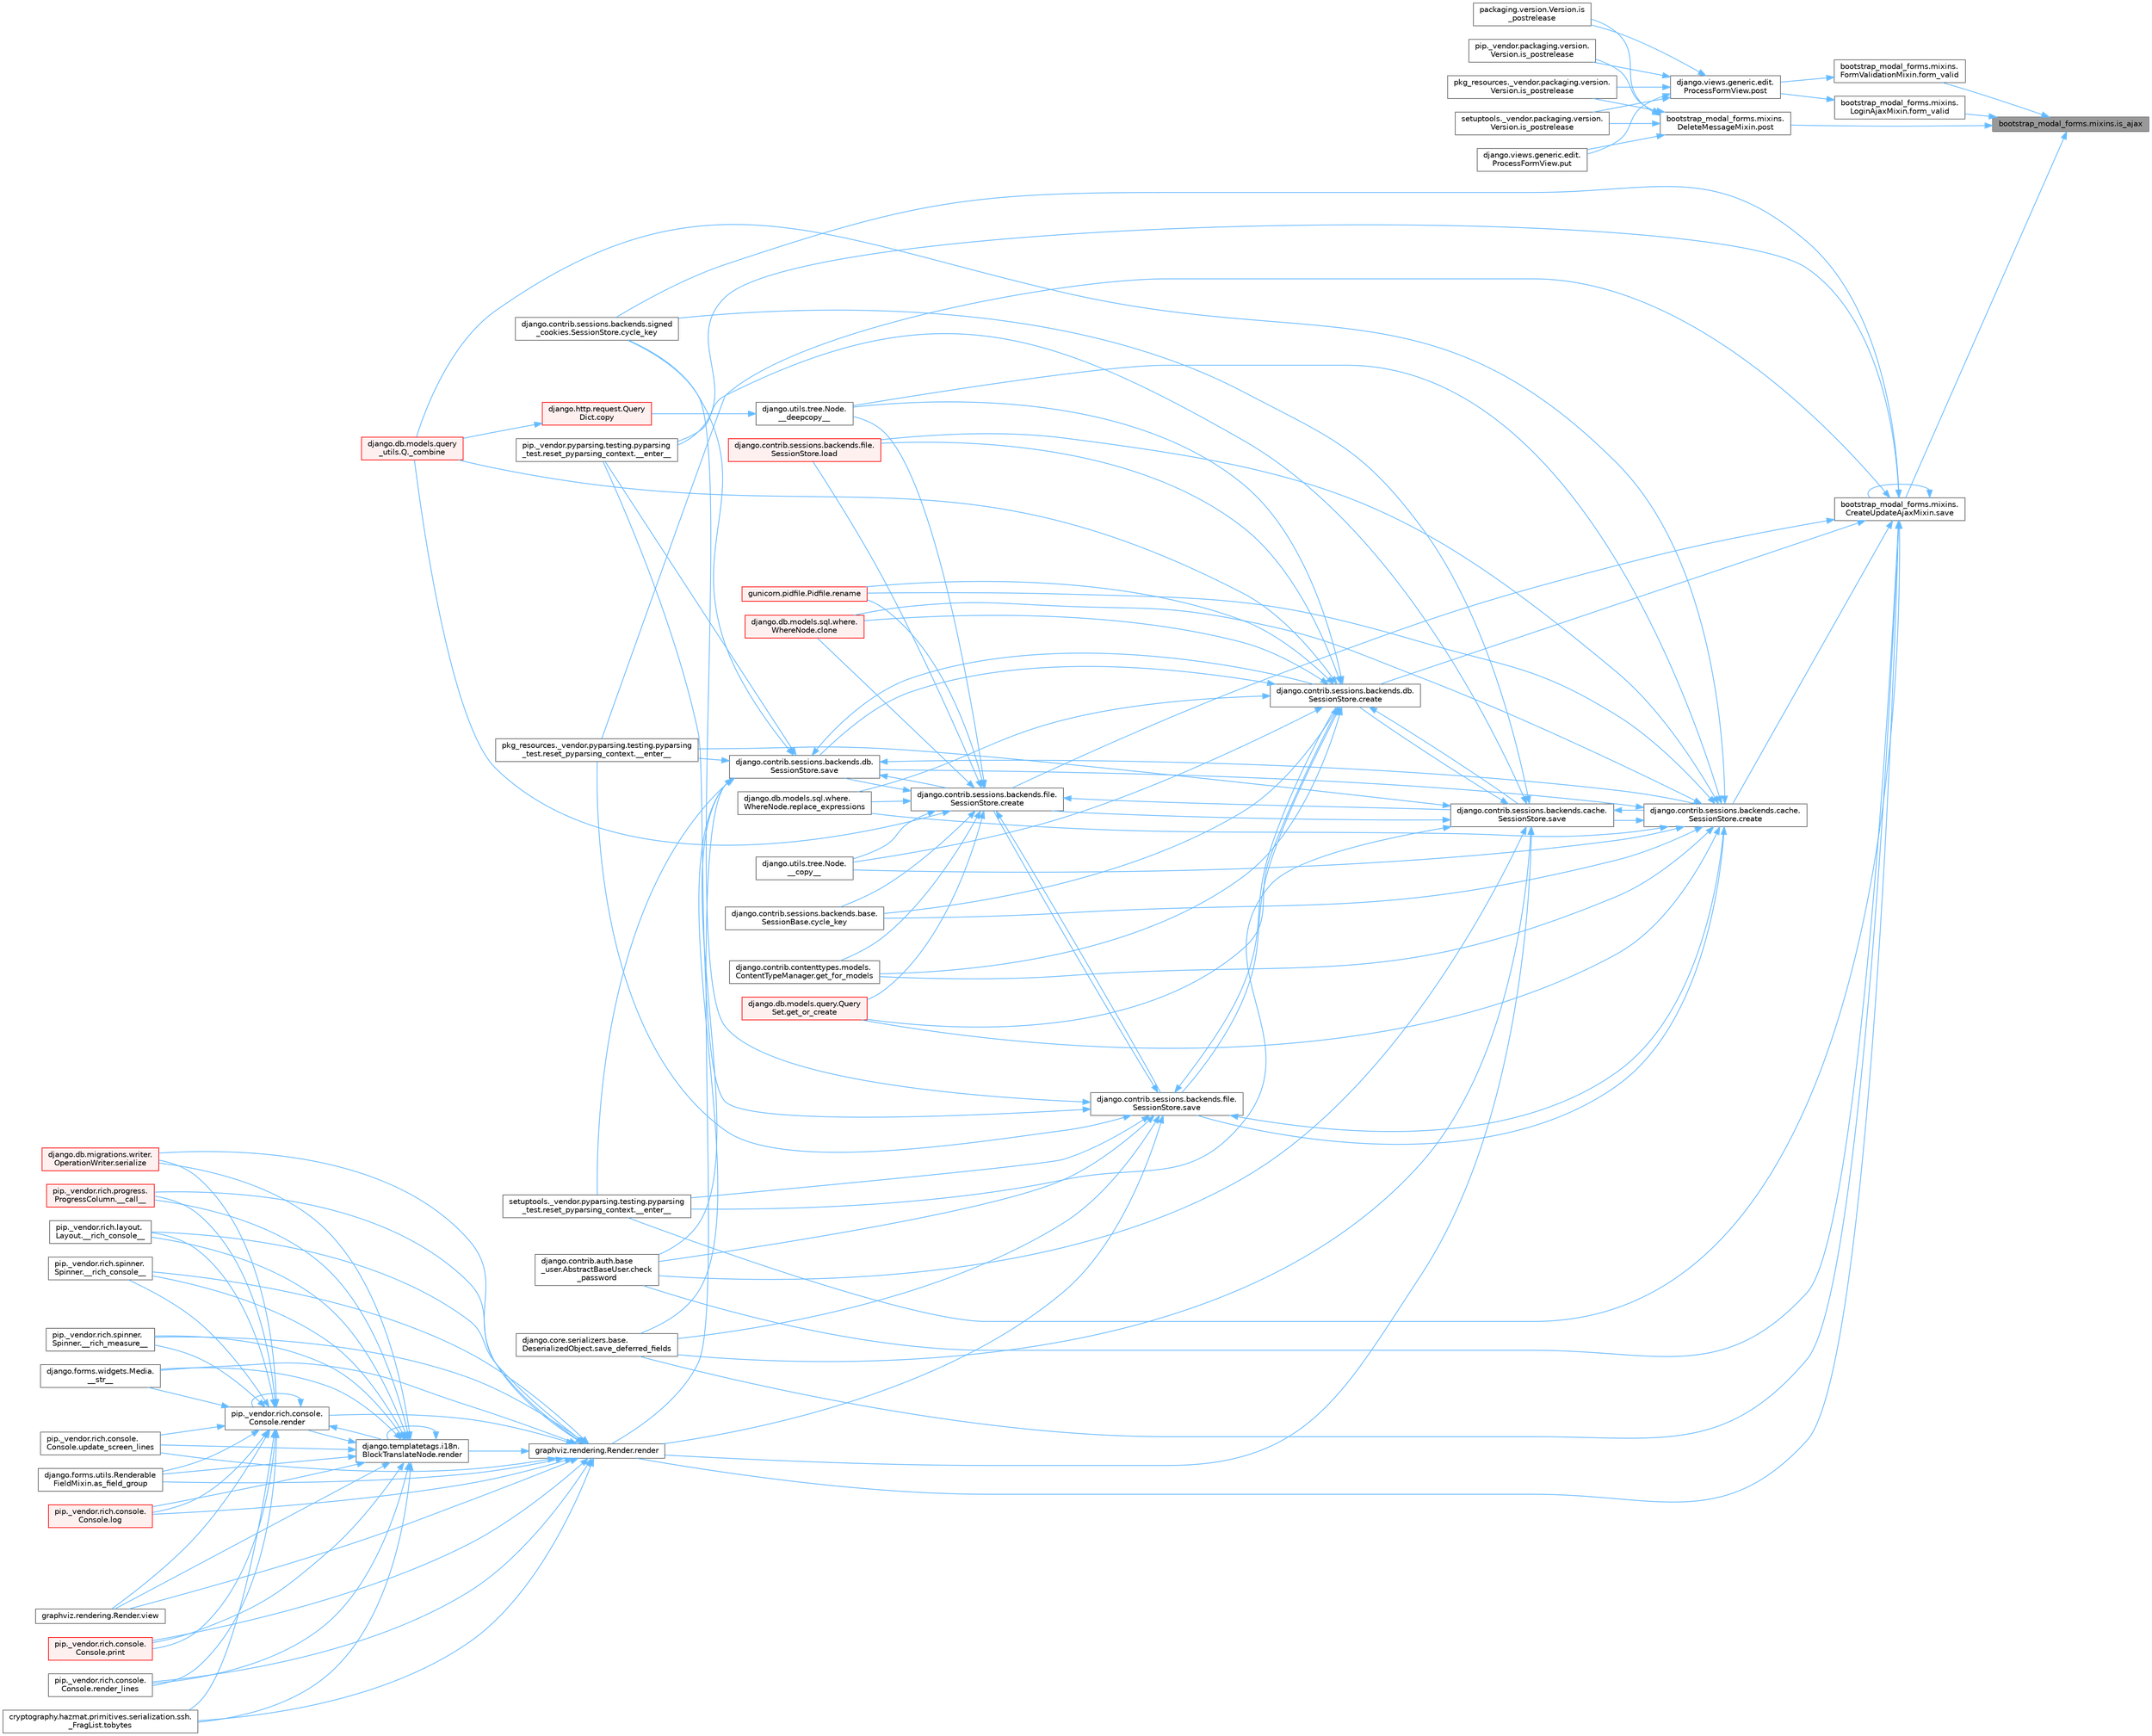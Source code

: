 digraph "bootstrap_modal_forms.mixins.is_ajax"
{
 // LATEX_PDF_SIZE
  bgcolor="transparent";
  edge [fontname=Helvetica,fontsize=10,labelfontname=Helvetica,labelfontsize=10];
  node [fontname=Helvetica,fontsize=10,shape=box,height=0.2,width=0.4];
  rankdir="RL";
  Node1 [id="Node000001",label="bootstrap_modal_forms.mixins.is_ajax",height=0.2,width=0.4,color="gray40", fillcolor="grey60", style="filled", fontcolor="black",tooltip=" "];
  Node1 -> Node2 [id="edge1_Node000001_Node000002",dir="back",color="steelblue1",style="solid",tooltip=" "];
  Node2 [id="Node000002",label="bootstrap_modal_forms.mixins.\lFormValidationMixin.form_valid",height=0.2,width=0.4,color="grey40", fillcolor="white", style="filled",URL="$classbootstrap__modal__forms_1_1mixins_1_1_form_validation_mixin.html#a415bfd631a922d1368281b015e04ba4c",tooltip=" "];
  Node2 -> Node3 [id="edge2_Node000002_Node000003",dir="back",color="steelblue1",style="solid",tooltip=" "];
  Node3 [id="Node000003",label="django.views.generic.edit.\lProcessFormView.post",height=0.2,width=0.4,color="grey40", fillcolor="white", style="filled",URL="$classdjango_1_1views_1_1generic_1_1edit_1_1_process_form_view.html#a6cf9ff8c9dd22e940a921672ddd1fa0e",tooltip=" "];
  Node3 -> Node4 [id="edge3_Node000003_Node000004",dir="back",color="steelblue1",style="solid",tooltip=" "];
  Node4 [id="Node000004",label="packaging.version.Version.is\l_postrelease",height=0.2,width=0.4,color="grey40", fillcolor="white", style="filled",URL="$classpackaging_1_1version_1_1_version.html#adfb53ca0004e704963c79aafdd5ac254",tooltip=" "];
  Node3 -> Node5 [id="edge4_Node000003_Node000005",dir="back",color="steelblue1",style="solid",tooltip=" "];
  Node5 [id="Node000005",label="pip._vendor.packaging.version.\lVersion.is_postrelease",height=0.2,width=0.4,color="grey40", fillcolor="white", style="filled",URL="$classpip_1_1__vendor_1_1packaging_1_1version_1_1_version.html#a13ff52f4a2a330c24d84da8669cba0f3",tooltip=" "];
  Node3 -> Node6 [id="edge5_Node000003_Node000006",dir="back",color="steelblue1",style="solid",tooltip=" "];
  Node6 [id="Node000006",label="pkg_resources._vendor.packaging.version.\lVersion.is_postrelease",height=0.2,width=0.4,color="grey40", fillcolor="white", style="filled",URL="$classpkg__resources_1_1__vendor_1_1packaging_1_1version_1_1_version.html#a3e7f7c2c0c5a5401fd6b3dc67beb8d1d",tooltip=" "];
  Node3 -> Node7 [id="edge6_Node000003_Node000007",dir="back",color="steelblue1",style="solid",tooltip=" "];
  Node7 [id="Node000007",label="setuptools._vendor.packaging.version.\lVersion.is_postrelease",height=0.2,width=0.4,color="grey40", fillcolor="white", style="filled",URL="$classsetuptools_1_1__vendor_1_1packaging_1_1version_1_1_version.html#a5647516e2057e8ec08c323424ddaab70",tooltip=" "];
  Node3 -> Node8 [id="edge7_Node000003_Node000008",dir="back",color="steelblue1",style="solid",tooltip=" "];
  Node8 [id="Node000008",label="django.views.generic.edit.\lProcessFormView.put",height=0.2,width=0.4,color="grey40", fillcolor="white", style="filled",URL="$classdjango_1_1views_1_1generic_1_1edit_1_1_process_form_view.html#aca9b521620af475d8ce7abc52d04694d",tooltip=" "];
  Node1 -> Node9 [id="edge8_Node000001_Node000009",dir="back",color="steelblue1",style="solid",tooltip=" "];
  Node9 [id="Node000009",label="bootstrap_modal_forms.mixins.\lLoginAjaxMixin.form_valid",height=0.2,width=0.4,color="grey40", fillcolor="white", style="filled",URL="$classbootstrap__modal__forms_1_1mixins_1_1_login_ajax_mixin.html#a1cba170b69b7fd25ca43d399c808725e",tooltip=" "];
  Node9 -> Node3 [id="edge9_Node000009_Node000003",dir="back",color="steelblue1",style="solid",tooltip=" "];
  Node1 -> Node10 [id="edge10_Node000001_Node000010",dir="back",color="steelblue1",style="solid",tooltip=" "];
  Node10 [id="Node000010",label="bootstrap_modal_forms.mixins.\lDeleteMessageMixin.post",height=0.2,width=0.4,color="grey40", fillcolor="white", style="filled",URL="$classbootstrap__modal__forms_1_1mixins_1_1_delete_message_mixin.html#a23430f474251a10815ad23e333795187",tooltip=" "];
  Node10 -> Node4 [id="edge11_Node000010_Node000004",dir="back",color="steelblue1",style="solid",tooltip=" "];
  Node10 -> Node5 [id="edge12_Node000010_Node000005",dir="back",color="steelblue1",style="solid",tooltip=" "];
  Node10 -> Node6 [id="edge13_Node000010_Node000006",dir="back",color="steelblue1",style="solid",tooltip=" "];
  Node10 -> Node7 [id="edge14_Node000010_Node000007",dir="back",color="steelblue1",style="solid",tooltip=" "];
  Node10 -> Node8 [id="edge15_Node000010_Node000008",dir="back",color="steelblue1",style="solid",tooltip=" "];
  Node1 -> Node11 [id="edge16_Node000001_Node000011",dir="back",color="steelblue1",style="solid",tooltip=" "];
  Node11 [id="Node000011",label="bootstrap_modal_forms.mixins.\lCreateUpdateAjaxMixin.save",height=0.2,width=0.4,color="grey40", fillcolor="white", style="filled",URL="$classbootstrap__modal__forms_1_1mixins_1_1_create_update_ajax_mixin.html#a73802e22b07bb7f59fed2c52ddb6f781",tooltip=" "];
  Node11 -> Node12 [id="edge17_Node000011_Node000012",dir="back",color="steelblue1",style="solid",tooltip=" "];
  Node12 [id="Node000012",label="pip._vendor.pyparsing.testing.pyparsing\l_test.reset_pyparsing_context.__enter__",height=0.2,width=0.4,color="grey40", fillcolor="white", style="filled",URL="$classpip_1_1__vendor_1_1pyparsing_1_1testing_1_1pyparsing__test_1_1reset__pyparsing__context.html#a3d39d97a0d95a9b46c987e6dff52b7c0",tooltip=" "];
  Node11 -> Node13 [id="edge18_Node000011_Node000013",dir="back",color="steelblue1",style="solid",tooltip=" "];
  Node13 [id="Node000013",label="pkg_resources._vendor.pyparsing.testing.pyparsing\l_test.reset_pyparsing_context.__enter__",height=0.2,width=0.4,color="grey40", fillcolor="white", style="filled",URL="$classpkg__resources_1_1__vendor_1_1pyparsing_1_1testing_1_1pyparsing__test_1_1reset__pyparsing__context.html#a8d8360c033ccc7296fb9323a07cdeb25",tooltip=" "];
  Node11 -> Node14 [id="edge19_Node000011_Node000014",dir="back",color="steelblue1",style="solid",tooltip=" "];
  Node14 [id="Node000014",label="setuptools._vendor.pyparsing.testing.pyparsing\l_test.reset_pyparsing_context.__enter__",height=0.2,width=0.4,color="grey40", fillcolor="white", style="filled",URL="$classsetuptools_1_1__vendor_1_1pyparsing_1_1testing_1_1pyparsing__test_1_1reset__pyparsing__context.html#a436e2ea8355c86505c8cfdae81714c7c",tooltip=" "];
  Node11 -> Node15 [id="edge20_Node000011_Node000015",dir="back",color="steelblue1",style="solid",tooltip=" "];
  Node15 [id="Node000015",label="django.contrib.auth.base\l_user.AbstractBaseUser.check\l_password",height=0.2,width=0.4,color="grey40", fillcolor="white", style="filled",URL="$classdjango_1_1contrib_1_1auth_1_1base__user_1_1_abstract_base_user.html#aaa9bb7fa5353bc1917dbd7f87b63321a",tooltip=" "];
  Node11 -> Node16 [id="edge21_Node000011_Node000016",dir="back",color="steelblue1",style="solid",tooltip=" "];
  Node16 [id="Node000016",label="django.contrib.sessions.backends.cache.\lSessionStore.create",height=0.2,width=0.4,color="grey40", fillcolor="white", style="filled",URL="$classdjango_1_1contrib_1_1sessions_1_1backends_1_1cache_1_1_session_store.html#a38c9efbdb5115fd1820ae198b767c39c",tooltip=" "];
  Node16 -> Node17 [id="edge22_Node000016_Node000017",dir="back",color="steelblue1",style="solid",tooltip=" "];
  Node17 [id="Node000017",label="django.utils.tree.Node.\l__copy__",height=0.2,width=0.4,color="grey40", fillcolor="white", style="filled",URL="$classdjango_1_1utils_1_1tree_1_1_node.html#abae878f6b4500b8b241c23d8fac46e63",tooltip=" "];
  Node16 -> Node18 [id="edge23_Node000016_Node000018",dir="back",color="steelblue1",style="solid",tooltip=" "];
  Node18 [id="Node000018",label="django.utils.tree.Node.\l__deepcopy__",height=0.2,width=0.4,color="grey40", fillcolor="white", style="filled",URL="$classdjango_1_1utils_1_1tree_1_1_node.html#a38840c46ded3963808edbeec90765d6b",tooltip=" "];
  Node18 -> Node19 [id="edge24_Node000018_Node000019",dir="back",color="steelblue1",style="solid",tooltip=" "];
  Node19 [id="Node000019",label="django.http.request.Query\lDict.copy",height=0.2,width=0.4,color="red", fillcolor="#FFF0F0", style="filled",URL="$classdjango_1_1http_1_1request_1_1_query_dict.html#ada9e4956e62868c5587b9ffde7b358b5",tooltip=" "];
  Node19 -> Node161 [id="edge25_Node000019_Node000161",dir="back",color="steelblue1",style="solid",tooltip=" "];
  Node161 [id="Node000161",label="django.db.models.query\l_utils.Q._combine",height=0.2,width=0.4,color="red", fillcolor="#FFF0F0", style="filled",URL="$classdjango_1_1db_1_1models_1_1query__utils_1_1_q.html#ade621b98231b73615e1aa3a726560c55",tooltip=" "];
  Node16 -> Node161 [id="edge26_Node000016_Node000161",dir="back",color="steelblue1",style="solid",tooltip=" "];
  Node16 -> Node309 [id="edge27_Node000016_Node000309",dir="back",color="steelblue1",style="solid",tooltip=" "];
  Node309 [id="Node000309",label="django.db.models.sql.where.\lWhereNode.clone",height=0.2,width=0.4,color="red", fillcolor="#FFF0F0", style="filled",URL="$classdjango_1_1db_1_1models_1_1sql_1_1where_1_1_where_node.html#a0faff63950b774ce4ad391ea1f6b6d2c",tooltip=" "];
  Node16 -> Node39 [id="edge28_Node000016_Node000039",dir="back",color="steelblue1",style="solid",tooltip=" "];
  Node39 [id="Node000039",label="django.contrib.sessions.backends.base.\lSessionBase.cycle_key",height=0.2,width=0.4,color="grey40", fillcolor="white", style="filled",URL="$classdjango_1_1contrib_1_1sessions_1_1backends_1_1base_1_1_session_base.html#a6955e9bebe4e5b7d463bccfcf9181016",tooltip=" "];
  Node16 -> Node338 [id="edge29_Node000016_Node000338",dir="back",color="steelblue1",style="solid",tooltip=" "];
  Node338 [id="Node000338",label="django.contrib.contenttypes.models.\lContentTypeManager.get_for_models",height=0.2,width=0.4,color="grey40", fillcolor="white", style="filled",URL="$classdjango_1_1contrib_1_1contenttypes_1_1models_1_1_content_type_manager.html#a541a2e215680799739b6f8c1b19ddda4",tooltip=" "];
  Node16 -> Node339 [id="edge30_Node000016_Node000339",dir="back",color="steelblue1",style="solid",tooltip=" "];
  Node339 [id="Node000339",label="django.db.models.query.Query\lSet.get_or_create",height=0.2,width=0.4,color="red", fillcolor="#FFF0F0", style="filled",URL="$classdjango_1_1db_1_1models_1_1query_1_1_query_set.html#a0f727927ec4d1b9f3087b831cc911c59",tooltip=" "];
  Node16 -> Node326 [id="edge31_Node000016_Node000326",dir="back",color="steelblue1",style="solid",tooltip=" "];
  Node326 [id="Node000326",label="django.contrib.sessions.backends.file.\lSessionStore.load",height=0.2,width=0.4,color="red", fillcolor="#FFF0F0", style="filled",URL="$classdjango_1_1contrib_1_1sessions_1_1backends_1_1file_1_1_session_store.html#a408fa63512306fbaa7bbb62742f0295f",tooltip=" "];
  Node16 -> Node341 [id="edge32_Node000016_Node000341",dir="back",color="steelblue1",style="solid",tooltip=" "];
  Node341 [id="Node000341",label="gunicorn.pidfile.Pidfile.rename",height=0.2,width=0.4,color="red", fillcolor="#FFF0F0", style="filled",URL="$classgunicorn_1_1pidfile_1_1_pidfile.html#af03623bf56b92f594700ba5e5f25bc76",tooltip=" "];
  Node16 -> Node343 [id="edge33_Node000016_Node000343",dir="back",color="steelblue1",style="solid",tooltip=" "];
  Node343 [id="Node000343",label="django.db.models.sql.where.\lWhereNode.replace_expressions",height=0.2,width=0.4,color="grey40", fillcolor="white", style="filled",URL="$classdjango_1_1db_1_1models_1_1sql_1_1where_1_1_where_node.html#a1cc3580a7f4a51605b52ae4a9653b3ac",tooltip=" "];
  Node16 -> Node344 [id="edge34_Node000016_Node000344",dir="back",color="steelblue1",style="solid",tooltip=" "];
  Node344 [id="Node000344",label="django.contrib.sessions.backends.cache.\lSessionStore.save",height=0.2,width=0.4,color="grey40", fillcolor="white", style="filled",URL="$classdjango_1_1contrib_1_1sessions_1_1backends_1_1cache_1_1_session_store.html#a67e81d959c24e3a84b1e755a9a861c53",tooltip=" "];
  Node344 -> Node12 [id="edge35_Node000344_Node000012",dir="back",color="steelblue1",style="solid",tooltip=" "];
  Node344 -> Node13 [id="edge36_Node000344_Node000013",dir="back",color="steelblue1",style="solid",tooltip=" "];
  Node344 -> Node14 [id="edge37_Node000344_Node000014",dir="back",color="steelblue1",style="solid",tooltip=" "];
  Node344 -> Node15 [id="edge38_Node000344_Node000015",dir="back",color="steelblue1",style="solid",tooltip=" "];
  Node344 -> Node16 [id="edge39_Node000344_Node000016",dir="back",color="steelblue1",style="solid",tooltip=" "];
  Node344 -> Node308 [id="edge40_Node000344_Node000308",dir="back",color="steelblue1",style="solid",tooltip=" "];
  Node308 [id="Node000308",label="django.contrib.sessions.backends.db.\lSessionStore.create",height=0.2,width=0.4,color="grey40", fillcolor="white", style="filled",URL="$classdjango_1_1contrib_1_1sessions_1_1backends_1_1db_1_1_session_store.html#a4a98c0168c61e75be58e279660aa6ce4",tooltip=" "];
  Node308 -> Node17 [id="edge41_Node000308_Node000017",dir="back",color="steelblue1",style="solid",tooltip=" "];
  Node308 -> Node18 [id="edge42_Node000308_Node000018",dir="back",color="steelblue1",style="solid",tooltip=" "];
  Node308 -> Node161 [id="edge43_Node000308_Node000161",dir="back",color="steelblue1",style="solid",tooltip=" "];
  Node308 -> Node309 [id="edge44_Node000308_Node000309",dir="back",color="steelblue1",style="solid",tooltip=" "];
  Node308 -> Node39 [id="edge45_Node000308_Node000039",dir="back",color="steelblue1",style="solid",tooltip=" "];
  Node308 -> Node338 [id="edge46_Node000308_Node000338",dir="back",color="steelblue1",style="solid",tooltip=" "];
  Node308 -> Node339 [id="edge47_Node000308_Node000339",dir="back",color="steelblue1",style="solid",tooltip=" "];
  Node308 -> Node326 [id="edge48_Node000308_Node000326",dir="back",color="steelblue1",style="solid",tooltip=" "];
  Node308 -> Node341 [id="edge49_Node000308_Node000341",dir="back",color="steelblue1",style="solid",tooltip=" "];
  Node308 -> Node343 [id="edge50_Node000308_Node000343",dir="back",color="steelblue1",style="solid",tooltip=" "];
  Node308 -> Node344 [id="edge51_Node000308_Node000344",dir="back",color="steelblue1",style="solid",tooltip=" "];
  Node308 -> Node307 [id="edge52_Node000308_Node000307",dir="back",color="steelblue1",style="solid",tooltip=" "];
  Node307 [id="Node000307",label="django.contrib.sessions.backends.db.\lSessionStore.save",height=0.2,width=0.4,color="grey40", fillcolor="white", style="filled",URL="$classdjango_1_1contrib_1_1sessions_1_1backends_1_1db_1_1_session_store.html#a68a6b4f159bd3dc969ec80b34c1622af",tooltip=" "];
  Node307 -> Node12 [id="edge53_Node000307_Node000012",dir="back",color="steelblue1",style="solid",tooltip=" "];
  Node307 -> Node13 [id="edge54_Node000307_Node000013",dir="back",color="steelblue1",style="solid",tooltip=" "];
  Node307 -> Node14 [id="edge55_Node000307_Node000014",dir="back",color="steelblue1",style="solid",tooltip=" "];
  Node307 -> Node15 [id="edge56_Node000307_Node000015",dir="back",color="steelblue1",style="solid",tooltip=" "];
  Node307 -> Node16 [id="edge57_Node000307_Node000016",dir="back",color="steelblue1",style="solid",tooltip=" "];
  Node307 -> Node308 [id="edge58_Node000307_Node000308",dir="back",color="steelblue1",style="solid",tooltip=" "];
  Node307 -> Node337 [id="edge59_Node000307_Node000337",dir="back",color="steelblue1",style="solid",tooltip=" "];
  Node337 [id="Node000337",label="django.contrib.sessions.backends.file.\lSessionStore.create",height=0.2,width=0.4,color="grey40", fillcolor="white", style="filled",URL="$classdjango_1_1contrib_1_1sessions_1_1backends_1_1file_1_1_session_store.html#a6624db6a37dfff490f837047e0a60dda",tooltip=" "];
  Node337 -> Node17 [id="edge60_Node000337_Node000017",dir="back",color="steelblue1",style="solid",tooltip=" "];
  Node337 -> Node18 [id="edge61_Node000337_Node000018",dir="back",color="steelblue1",style="solid",tooltip=" "];
  Node337 -> Node161 [id="edge62_Node000337_Node000161",dir="back",color="steelblue1",style="solid",tooltip=" "];
  Node337 -> Node309 [id="edge63_Node000337_Node000309",dir="back",color="steelblue1",style="solid",tooltip=" "];
  Node337 -> Node39 [id="edge64_Node000337_Node000039",dir="back",color="steelblue1",style="solid",tooltip=" "];
  Node337 -> Node338 [id="edge65_Node000337_Node000338",dir="back",color="steelblue1",style="solid",tooltip=" "];
  Node337 -> Node339 [id="edge66_Node000337_Node000339",dir="back",color="steelblue1",style="solid",tooltip=" "];
  Node337 -> Node326 [id="edge67_Node000337_Node000326",dir="back",color="steelblue1",style="solid",tooltip=" "];
  Node337 -> Node341 [id="edge68_Node000337_Node000341",dir="back",color="steelblue1",style="solid",tooltip=" "];
  Node337 -> Node343 [id="edge69_Node000337_Node000343",dir="back",color="steelblue1",style="solid",tooltip=" "];
  Node337 -> Node344 [id="edge70_Node000337_Node000344",dir="back",color="steelblue1",style="solid",tooltip=" "];
  Node337 -> Node307 [id="edge71_Node000337_Node000307",dir="back",color="steelblue1",style="solid",tooltip=" "];
  Node337 -> Node1133 [id="edge72_Node000337_Node001133",dir="back",color="steelblue1",style="solid",tooltip=" "];
  Node1133 [id="Node001133",label="django.contrib.sessions.backends.file.\lSessionStore.save",height=0.2,width=0.4,color="grey40", fillcolor="white", style="filled",URL="$classdjango_1_1contrib_1_1sessions_1_1backends_1_1file_1_1_session_store.html#af170f9c112376eb1627509287bf9620f",tooltip=" "];
  Node1133 -> Node12 [id="edge73_Node001133_Node000012",dir="back",color="steelblue1",style="solid",tooltip=" "];
  Node1133 -> Node13 [id="edge74_Node001133_Node000013",dir="back",color="steelblue1",style="solid",tooltip=" "];
  Node1133 -> Node14 [id="edge75_Node001133_Node000014",dir="back",color="steelblue1",style="solid",tooltip=" "];
  Node1133 -> Node15 [id="edge76_Node001133_Node000015",dir="back",color="steelblue1",style="solid",tooltip=" "];
  Node1133 -> Node16 [id="edge77_Node001133_Node000016",dir="back",color="steelblue1",style="solid",tooltip=" "];
  Node1133 -> Node308 [id="edge78_Node001133_Node000308",dir="back",color="steelblue1",style="solid",tooltip=" "];
  Node1133 -> Node337 [id="edge79_Node001133_Node000337",dir="back",color="steelblue1",style="solid",tooltip=" "];
  Node1133 -> Node345 [id="edge80_Node001133_Node000345",dir="back",color="steelblue1",style="solid",tooltip=" "];
  Node345 [id="Node000345",label="django.contrib.sessions.backends.signed\l_cookies.SessionStore.cycle_key",height=0.2,width=0.4,color="grey40", fillcolor="white", style="filled",URL="$classdjango_1_1contrib_1_1sessions_1_1backends_1_1signed__cookies_1_1_session_store.html#abf8e71313b847459c30f19e691c25a93",tooltip=" "];
  Node1133 -> Node346 [id="edge81_Node001133_Node000346",dir="back",color="steelblue1",style="solid",tooltip=" "];
  Node346 [id="Node000346",label="graphviz.rendering.Render.render",height=0.2,width=0.4,color="grey40", fillcolor="white", style="filled",URL="$classgraphviz_1_1rendering_1_1_render.html#a0249d6538d64a6b59b1bed64d4636456",tooltip=" "];
  Node346 -> Node347 [id="edge82_Node000346_Node000347",dir="back",color="steelblue1",style="solid",tooltip=" "];
  Node347 [id="Node000347",label="pip._vendor.rich.progress.\lProgressColumn.__call__",height=0.2,width=0.4,color="red", fillcolor="#FFF0F0", style="filled",URL="$classpip_1_1__vendor_1_1rich_1_1progress_1_1_progress_column.html#ae0c399be74222f949edb0fa5324cf6ea",tooltip=" "];
  Node346 -> Node348 [id="edge83_Node000346_Node000348",dir="back",color="steelblue1",style="solid",tooltip=" "];
  Node348 [id="Node000348",label="pip._vendor.rich.layout.\lLayout.__rich_console__",height=0.2,width=0.4,color="grey40", fillcolor="white", style="filled",URL="$classpip_1_1__vendor_1_1rich_1_1layout_1_1_layout.html#ac39cb3d17d2b0324ee1b0dada41a3ebd",tooltip=" "];
  Node346 -> Node349 [id="edge84_Node000346_Node000349",dir="back",color="steelblue1",style="solid",tooltip=" "];
  Node349 [id="Node000349",label="pip._vendor.rich.spinner.\lSpinner.__rich_console__",height=0.2,width=0.4,color="grey40", fillcolor="white", style="filled",URL="$classpip_1_1__vendor_1_1rich_1_1spinner_1_1_spinner.html#a6883d8dced19ac48d4dfc74f776357fd",tooltip=" "];
  Node346 -> Node350 [id="edge85_Node000346_Node000350",dir="back",color="steelblue1",style="solid",tooltip=" "];
  Node350 [id="Node000350",label="pip._vendor.rich.spinner.\lSpinner.__rich_measure__",height=0.2,width=0.4,color="grey40", fillcolor="white", style="filled",URL="$classpip_1_1__vendor_1_1rich_1_1spinner_1_1_spinner.html#a89745682c823c44a31bae8e8d07869f5",tooltip=" "];
  Node346 -> Node351 [id="edge86_Node000346_Node000351",dir="back",color="steelblue1",style="solid",tooltip=" "];
  Node351 [id="Node000351",label="django.forms.widgets.Media.\l__str__",height=0.2,width=0.4,color="grey40", fillcolor="white", style="filled",URL="$classdjango_1_1forms_1_1widgets_1_1_media.html#ae1651710548a7d9f14f036d035012d21",tooltip=" "];
  Node346 -> Node352 [id="edge87_Node000346_Node000352",dir="back",color="steelblue1",style="solid",tooltip=" "];
  Node352 [id="Node000352",label="django.forms.utils.Renderable\lFieldMixin.as_field_group",height=0.2,width=0.4,color="grey40", fillcolor="white", style="filled",URL="$classdjango_1_1forms_1_1utils_1_1_renderable_field_mixin.html#a1e9a1b4f790ea694431554267fd5d74c",tooltip=" "];
  Node346 -> Node353 [id="edge88_Node000346_Node000353",dir="back",color="steelblue1",style="solid",tooltip=" "];
  Node353 [id="Node000353",label="pip._vendor.rich.console.\lConsole.log",height=0.2,width=0.4,color="red", fillcolor="#FFF0F0", style="filled",URL="$classpip_1_1__vendor_1_1rich_1_1console_1_1_console.html#af9c77e39f9413fc2b134c60cfa23b0f1",tooltip=" "];
  Node346 -> Node476 [id="edge89_Node000346_Node000476",dir="back",color="steelblue1",style="solid",tooltip=" "];
  Node476 [id="Node000476",label="pip._vendor.rich.console.\lConsole.print",height=0.2,width=0.4,color="red", fillcolor="#FFF0F0", style="filled",URL="$classpip_1_1__vendor_1_1rich_1_1console_1_1_console.html#af954370cdbb49236b597f2c11064549d",tooltip=" "];
  Node346 -> Node867 [id="edge90_Node000346_Node000867",dir="back",color="steelblue1",style="solid",tooltip=" "];
  Node867 [id="Node000867",label="django.templatetags.i18n.\lBlockTranslateNode.render",height=0.2,width=0.4,color="grey40", fillcolor="white", style="filled",URL="$classdjango_1_1templatetags_1_1i18n_1_1_block_translate_node.html#aaf05bebfd02c1c4b676387ada0357832",tooltip=" "];
  Node867 -> Node347 [id="edge91_Node000867_Node000347",dir="back",color="steelblue1",style="solid",tooltip=" "];
  Node867 -> Node348 [id="edge92_Node000867_Node000348",dir="back",color="steelblue1",style="solid",tooltip=" "];
  Node867 -> Node349 [id="edge93_Node000867_Node000349",dir="back",color="steelblue1",style="solid",tooltip=" "];
  Node867 -> Node350 [id="edge94_Node000867_Node000350",dir="back",color="steelblue1",style="solid",tooltip=" "];
  Node867 -> Node351 [id="edge95_Node000867_Node000351",dir="back",color="steelblue1",style="solid",tooltip=" "];
  Node867 -> Node352 [id="edge96_Node000867_Node000352",dir="back",color="steelblue1",style="solid",tooltip=" "];
  Node867 -> Node353 [id="edge97_Node000867_Node000353",dir="back",color="steelblue1",style="solid",tooltip=" "];
  Node867 -> Node476 [id="edge98_Node000867_Node000476",dir="back",color="steelblue1",style="solid",tooltip=" "];
  Node867 -> Node867 [id="edge99_Node000867_Node000867",dir="back",color="steelblue1",style="solid",tooltip=" "];
  Node867 -> Node868 [id="edge100_Node000867_Node000868",dir="back",color="steelblue1",style="solid",tooltip=" "];
  Node868 [id="Node000868",label="pip._vendor.rich.console.\lConsole.render",height=0.2,width=0.4,color="grey40", fillcolor="white", style="filled",URL="$classpip_1_1__vendor_1_1rich_1_1console_1_1_console.html#a9551b8254c573105adde80622393a938",tooltip=" "];
  Node868 -> Node347 [id="edge101_Node000868_Node000347",dir="back",color="steelblue1",style="solid",tooltip=" "];
  Node868 -> Node348 [id="edge102_Node000868_Node000348",dir="back",color="steelblue1",style="solid",tooltip=" "];
  Node868 -> Node349 [id="edge103_Node000868_Node000349",dir="back",color="steelblue1",style="solid",tooltip=" "];
  Node868 -> Node350 [id="edge104_Node000868_Node000350",dir="back",color="steelblue1",style="solid",tooltip=" "];
  Node868 -> Node351 [id="edge105_Node000868_Node000351",dir="back",color="steelblue1",style="solid",tooltip=" "];
  Node868 -> Node352 [id="edge106_Node000868_Node000352",dir="back",color="steelblue1",style="solid",tooltip=" "];
  Node868 -> Node353 [id="edge107_Node000868_Node000353",dir="back",color="steelblue1",style="solid",tooltip=" "];
  Node868 -> Node476 [id="edge108_Node000868_Node000476",dir="back",color="steelblue1",style="solid",tooltip=" "];
  Node868 -> Node867 [id="edge109_Node000868_Node000867",dir="back",color="steelblue1",style="solid",tooltip=" "];
  Node868 -> Node868 [id="edge110_Node000868_Node000868",dir="back",color="steelblue1",style="solid",tooltip=" "];
  Node868 -> Node869 [id="edge111_Node000868_Node000869",dir="back",color="steelblue1",style="solid",tooltip=" "];
  Node869 [id="Node000869",label="pip._vendor.rich.console.\lConsole.render_lines",height=0.2,width=0.4,color="grey40", fillcolor="white", style="filled",URL="$classpip_1_1__vendor_1_1rich_1_1console_1_1_console.html#a5818808a49db20c5bee6986425f96f14",tooltip=" "];
  Node868 -> Node870 [id="edge112_Node000868_Node000870",dir="back",color="steelblue1",style="solid",tooltip=" "];
  Node870 [id="Node000870",label="django.db.migrations.writer.\lOperationWriter.serialize",height=0.2,width=0.4,color="red", fillcolor="#FFF0F0", style="filled",URL="$classdjango_1_1db_1_1migrations_1_1writer_1_1_operation_writer.html#a866e8d13e1c54a35d74e9a6b0383b2f8",tooltip=" "];
  Node868 -> Node1213 [id="edge113_Node000868_Node001213",dir="back",color="steelblue1",style="solid",tooltip=" "];
  Node1213 [id="Node001213",label="cryptography.hazmat.primitives.serialization.ssh.\l_FragList.tobytes",height=0.2,width=0.4,color="grey40", fillcolor="white", style="filled",URL="$classcryptography_1_1hazmat_1_1primitives_1_1serialization_1_1ssh_1_1___frag_list.html#a195dd4e7c741624829a13af53fa3de38",tooltip=" "];
  Node868 -> Node1214 [id="edge114_Node000868_Node001214",dir="back",color="steelblue1",style="solid",tooltip=" "];
  Node1214 [id="Node001214",label="pip._vendor.rich.console.\lConsole.update_screen_lines",height=0.2,width=0.4,color="grey40", fillcolor="white", style="filled",URL="$classpip_1_1__vendor_1_1rich_1_1console_1_1_console.html#a21cfe5af86ec7533f23d45fe2969817e",tooltip=" "];
  Node868 -> Node1215 [id="edge115_Node000868_Node001215",dir="back",color="steelblue1",style="solid",tooltip=" "];
  Node1215 [id="Node001215",label="graphviz.rendering.Render.view",height=0.2,width=0.4,color="grey40", fillcolor="white", style="filled",URL="$classgraphviz_1_1rendering_1_1_render.html#a53169c422996b9a7e92b5580c13914e2",tooltip=" "];
  Node867 -> Node869 [id="edge116_Node000867_Node000869",dir="back",color="steelblue1",style="solid",tooltip=" "];
  Node867 -> Node870 [id="edge117_Node000867_Node000870",dir="back",color="steelblue1",style="solid",tooltip=" "];
  Node867 -> Node1213 [id="edge118_Node000867_Node001213",dir="back",color="steelblue1",style="solid",tooltip=" "];
  Node867 -> Node1214 [id="edge119_Node000867_Node001214",dir="back",color="steelblue1",style="solid",tooltip=" "];
  Node867 -> Node1215 [id="edge120_Node000867_Node001215",dir="back",color="steelblue1",style="solid",tooltip=" "];
  Node346 -> Node868 [id="edge121_Node000346_Node000868",dir="back",color="steelblue1",style="solid",tooltip=" "];
  Node346 -> Node869 [id="edge122_Node000346_Node000869",dir="back",color="steelblue1",style="solid",tooltip=" "];
  Node346 -> Node870 [id="edge123_Node000346_Node000870",dir="back",color="steelblue1",style="solid",tooltip=" "];
  Node346 -> Node1213 [id="edge124_Node000346_Node001213",dir="back",color="steelblue1",style="solid",tooltip=" "];
  Node346 -> Node1214 [id="edge125_Node000346_Node001214",dir="back",color="steelblue1",style="solid",tooltip=" "];
  Node346 -> Node1215 [id="edge126_Node000346_Node001215",dir="back",color="steelblue1",style="solid",tooltip=" "];
  Node1133 -> Node707 [id="edge127_Node001133_Node000707",dir="back",color="steelblue1",style="solid",tooltip=" "];
  Node707 [id="Node000707",label="django.core.serializers.base.\lDeserializedObject.save_deferred_fields",height=0.2,width=0.4,color="grey40", fillcolor="white", style="filled",URL="$classdjango_1_1core_1_1serializers_1_1base_1_1_deserialized_object.html#a2fd4269d14e2f58fda59335c79a582f5",tooltip=" "];
  Node307 -> Node345 [id="edge128_Node000307_Node000345",dir="back",color="steelblue1",style="solid",tooltip=" "];
  Node307 -> Node346 [id="edge129_Node000307_Node000346",dir="back",color="steelblue1",style="solid",tooltip=" "];
  Node307 -> Node707 [id="edge130_Node000307_Node000707",dir="back",color="steelblue1",style="solid",tooltip=" "];
  Node308 -> Node1133 [id="edge131_Node000308_Node001133",dir="back",color="steelblue1",style="solid",tooltip=" "];
  Node344 -> Node337 [id="edge132_Node000344_Node000337",dir="back",color="steelblue1",style="solid",tooltip=" "];
  Node344 -> Node345 [id="edge133_Node000344_Node000345",dir="back",color="steelblue1",style="solid",tooltip=" "];
  Node344 -> Node346 [id="edge134_Node000344_Node000346",dir="back",color="steelblue1",style="solid",tooltip=" "];
  Node344 -> Node707 [id="edge135_Node000344_Node000707",dir="back",color="steelblue1",style="solid",tooltip=" "];
  Node16 -> Node307 [id="edge136_Node000016_Node000307",dir="back",color="steelblue1",style="solid",tooltip=" "];
  Node16 -> Node1133 [id="edge137_Node000016_Node001133",dir="back",color="steelblue1",style="solid",tooltip=" "];
  Node11 -> Node308 [id="edge138_Node000011_Node000308",dir="back",color="steelblue1",style="solid",tooltip=" "];
  Node11 -> Node337 [id="edge139_Node000011_Node000337",dir="back",color="steelblue1",style="solid",tooltip=" "];
  Node11 -> Node345 [id="edge140_Node000011_Node000345",dir="back",color="steelblue1",style="solid",tooltip=" "];
  Node11 -> Node346 [id="edge141_Node000011_Node000346",dir="back",color="steelblue1",style="solid",tooltip=" "];
  Node11 -> Node11 [id="edge142_Node000011_Node000011",dir="back",color="steelblue1",style="solid",tooltip=" "];
  Node11 -> Node707 [id="edge143_Node000011_Node000707",dir="back",color="steelblue1",style="solid",tooltip=" "];
}
